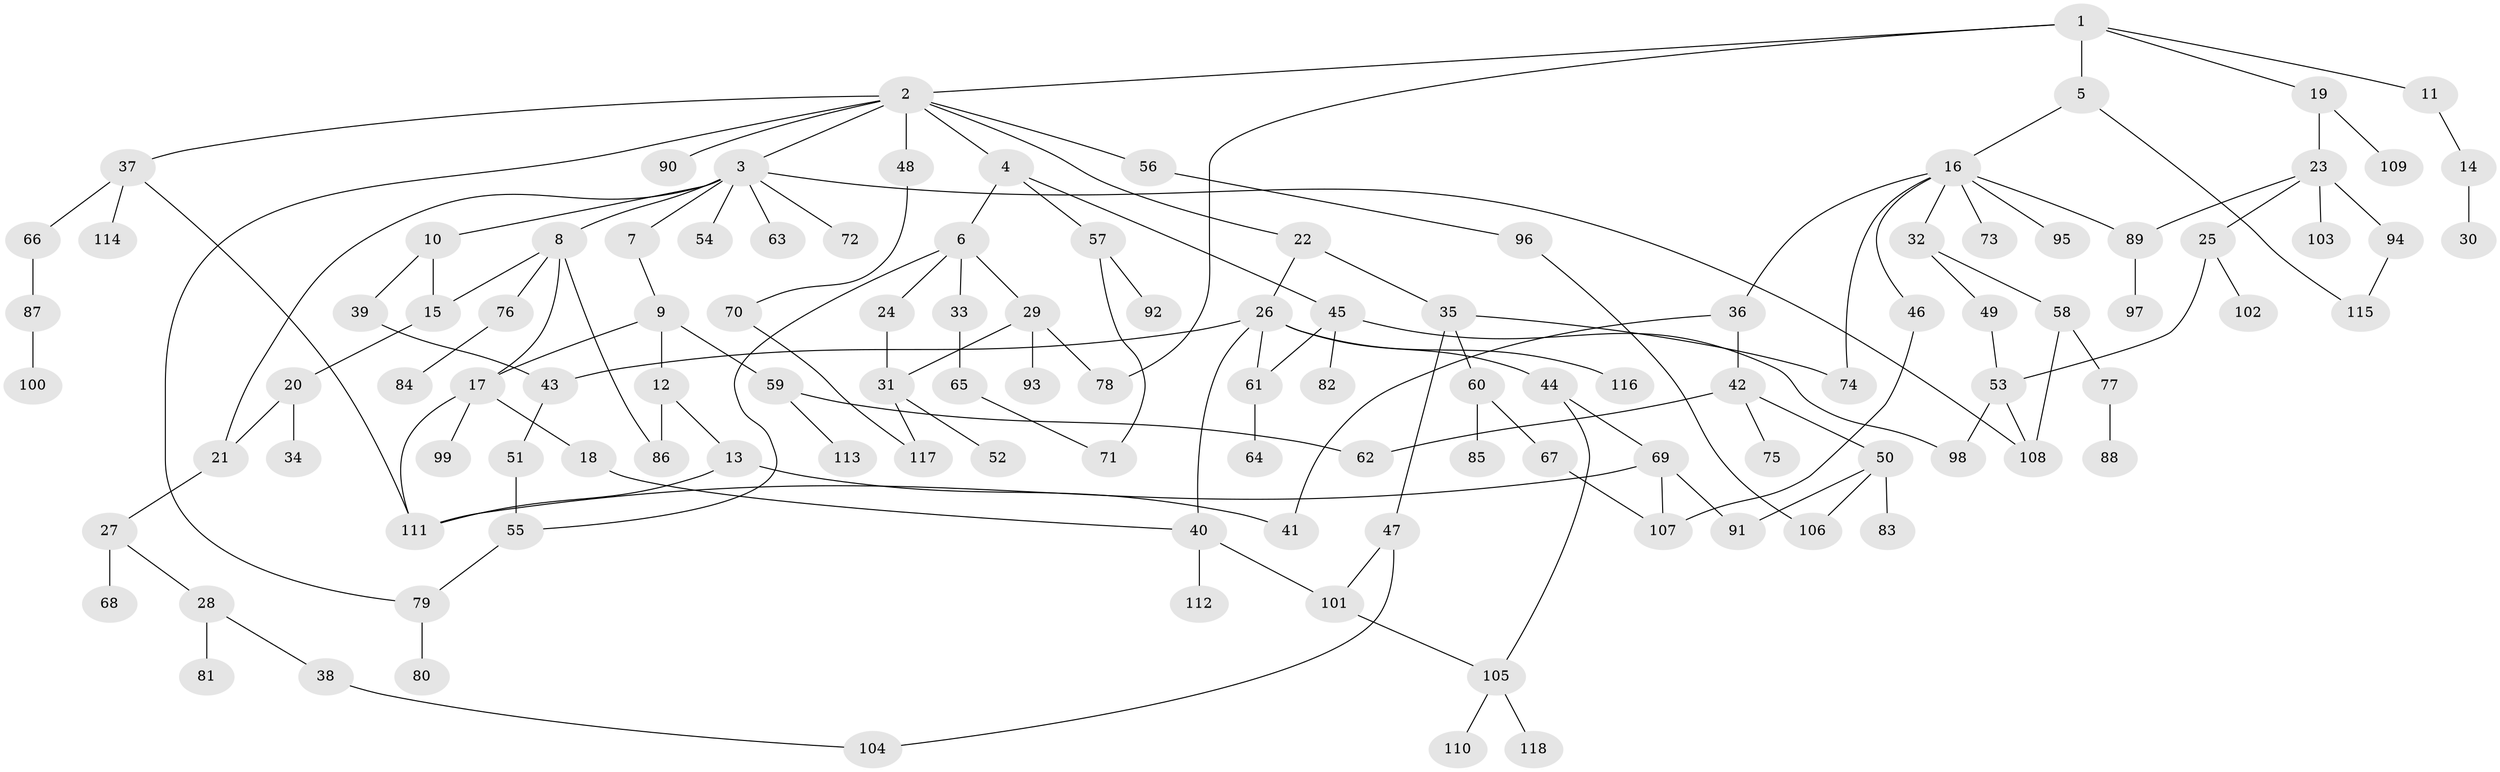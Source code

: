 // Generated by graph-tools (version 1.1) at 2025/10/02/27/25 16:10:52]
// undirected, 118 vertices, 149 edges
graph export_dot {
graph [start="1"]
  node [color=gray90,style=filled];
  1;
  2;
  3;
  4;
  5;
  6;
  7;
  8;
  9;
  10;
  11;
  12;
  13;
  14;
  15;
  16;
  17;
  18;
  19;
  20;
  21;
  22;
  23;
  24;
  25;
  26;
  27;
  28;
  29;
  30;
  31;
  32;
  33;
  34;
  35;
  36;
  37;
  38;
  39;
  40;
  41;
  42;
  43;
  44;
  45;
  46;
  47;
  48;
  49;
  50;
  51;
  52;
  53;
  54;
  55;
  56;
  57;
  58;
  59;
  60;
  61;
  62;
  63;
  64;
  65;
  66;
  67;
  68;
  69;
  70;
  71;
  72;
  73;
  74;
  75;
  76;
  77;
  78;
  79;
  80;
  81;
  82;
  83;
  84;
  85;
  86;
  87;
  88;
  89;
  90;
  91;
  92;
  93;
  94;
  95;
  96;
  97;
  98;
  99;
  100;
  101;
  102;
  103;
  104;
  105;
  106;
  107;
  108;
  109;
  110;
  111;
  112;
  113;
  114;
  115;
  116;
  117;
  118;
  1 -- 2;
  1 -- 5;
  1 -- 11;
  1 -- 19;
  1 -- 78;
  2 -- 3;
  2 -- 4;
  2 -- 22;
  2 -- 37;
  2 -- 48;
  2 -- 56;
  2 -- 90;
  2 -- 79;
  3 -- 7;
  3 -- 8;
  3 -- 10;
  3 -- 54;
  3 -- 63;
  3 -- 72;
  3 -- 108;
  3 -- 21;
  4 -- 6;
  4 -- 45;
  4 -- 57;
  5 -- 16;
  5 -- 115;
  6 -- 24;
  6 -- 29;
  6 -- 33;
  6 -- 55;
  7 -- 9;
  8 -- 76;
  8 -- 86;
  8 -- 15;
  8 -- 17;
  9 -- 12;
  9 -- 17;
  9 -- 59;
  10 -- 15;
  10 -- 39;
  11 -- 14;
  12 -- 13;
  12 -- 86;
  13 -- 41;
  13 -- 111;
  14 -- 30;
  15 -- 20;
  16 -- 32;
  16 -- 36;
  16 -- 46;
  16 -- 73;
  16 -- 74;
  16 -- 89;
  16 -- 95;
  17 -- 18;
  17 -- 99;
  17 -- 111;
  18 -- 40;
  19 -- 23;
  19 -- 109;
  20 -- 21;
  20 -- 34;
  21 -- 27;
  22 -- 26;
  22 -- 35;
  23 -- 25;
  23 -- 94;
  23 -- 103;
  23 -- 89;
  24 -- 31;
  25 -- 102;
  25 -- 53;
  26 -- 40;
  26 -- 44;
  26 -- 116;
  26 -- 61;
  26 -- 43;
  27 -- 28;
  27 -- 68;
  28 -- 38;
  28 -- 81;
  29 -- 93;
  29 -- 78;
  29 -- 31;
  31 -- 52;
  31 -- 117;
  32 -- 49;
  32 -- 58;
  33 -- 65;
  35 -- 47;
  35 -- 60;
  35 -- 74;
  36 -- 41;
  36 -- 42;
  37 -- 66;
  37 -- 114;
  37 -- 111;
  38 -- 104;
  39 -- 43;
  40 -- 101;
  40 -- 112;
  42 -- 50;
  42 -- 62;
  42 -- 75;
  43 -- 51;
  44 -- 69;
  44 -- 105;
  45 -- 61;
  45 -- 82;
  45 -- 98;
  46 -- 107;
  47 -- 104;
  47 -- 101;
  48 -- 70;
  49 -- 53;
  50 -- 83;
  50 -- 106;
  50 -- 91;
  51 -- 55;
  53 -- 108;
  53 -- 98;
  55 -- 79;
  56 -- 96;
  57 -- 71;
  57 -- 92;
  58 -- 77;
  58 -- 108;
  59 -- 113;
  59 -- 62;
  60 -- 67;
  60 -- 85;
  61 -- 64;
  65 -- 71;
  66 -- 87;
  67 -- 107;
  69 -- 91;
  69 -- 107;
  69 -- 111;
  70 -- 117;
  76 -- 84;
  77 -- 88;
  79 -- 80;
  87 -- 100;
  89 -- 97;
  94 -- 115;
  96 -- 106;
  101 -- 105;
  105 -- 110;
  105 -- 118;
}
